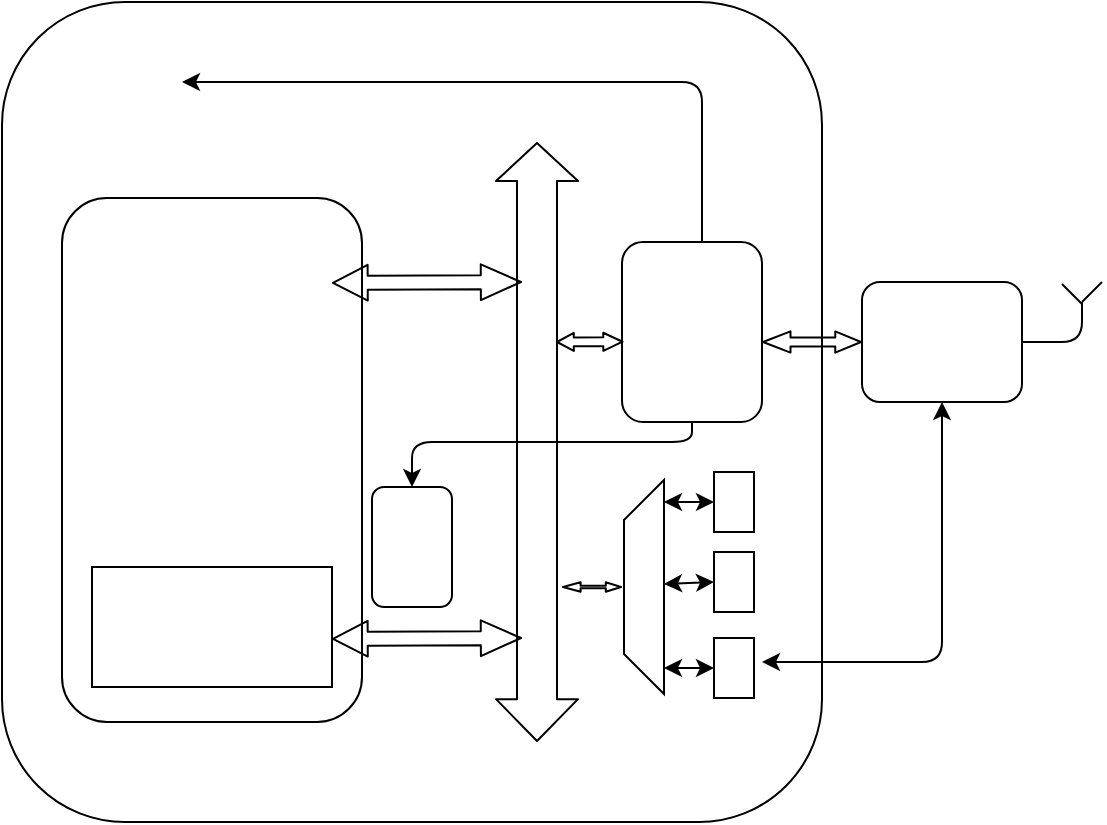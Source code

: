 <mxfile version="14.7.3" type="github">
  <diagram name="Page-1" id="099fd60b-425b-db50-ffb0-6b813814b670">
    <mxGraphModel dx="539" dy="323" grid="1" gridSize="10" guides="1" tooltips="1" connect="1" arrows="1" fold="1" page="1" pageScale="1" pageWidth="850" pageHeight="1100" background="none" math="0" shadow="0">
      <root>
        <mxCell id="0" />
        <mxCell id="1" parent="0" />
        <mxCell id="kZ0rc5ilwYTz65Z8G2SR-1" value="" style="rounded=1;whiteSpace=wrap;html=1;" parent="1" vertex="1">
          <mxGeometry x="220" y="290" width="410" height="410" as="geometry" />
        </mxCell>
        <mxCell id="kZ0rc5ilwYTz65Z8G2SR-2" value="" style="rounded=1;whiteSpace=wrap;html=1;" parent="1" vertex="1">
          <mxGeometry x="530" y="410" width="70" height="90" as="geometry" />
        </mxCell>
        <mxCell id="kZ0rc5ilwYTz65Z8G2SR-3" value="" style="rounded=1;whiteSpace=wrap;html=1;" parent="1" vertex="1">
          <mxGeometry x="650" y="430" width="80" height="60" as="geometry" />
        </mxCell>
        <mxCell id="kZ0rc5ilwYTz65Z8G2SR-4" value="" style="rounded=1;whiteSpace=wrap;html=1;" parent="1" vertex="1">
          <mxGeometry x="250" y="388" width="150" height="262" as="geometry" />
        </mxCell>
        <mxCell id="kZ0rc5ilwYTz65Z8G2SR-7" value="" style="shape=flexArrow;endArrow=classic;startArrow=classic;html=1;width=20;startSize=6.644;" parent="1" edge="1">
          <mxGeometry width="100" height="100" relative="1" as="geometry">
            <mxPoint x="487.5" y="660" as="sourcePoint" />
            <mxPoint x="487.5" y="360" as="targetPoint" />
          </mxGeometry>
        </mxCell>
        <mxCell id="kZ0rc5ilwYTz65Z8G2SR-8" value="" style="shape=flexArrow;endArrow=classic;startArrow=classic;html=1;entryX=0;entryY=0.5;entryDx=0;entryDy=0;startWidth=5.177;startSize=4.252;endWidth=5.177;endSize=3.957;width=4.43;" parent="1" edge="1">
          <mxGeometry width="100" height="100" relative="1" as="geometry">
            <mxPoint x="600" y="460" as="sourcePoint" />
            <mxPoint x="650" y="460" as="targetPoint" />
          </mxGeometry>
        </mxCell>
        <mxCell id="kZ0rc5ilwYTz65Z8G2SR-9" value="" style="endArrow=classic;startArrow=classic;html=1;entryX=0.5;entryY=1;entryDx=0;entryDy=0;" parent="1" target="kZ0rc5ilwYTz65Z8G2SR-3" edge="1">
          <mxGeometry width="50" height="50" relative="1" as="geometry">
            <mxPoint x="600" y="620" as="sourcePoint" />
            <mxPoint x="670" y="560" as="targetPoint" />
            <Array as="points">
              <mxPoint x="640" y="620" />
              <mxPoint x="690" y="620" />
              <mxPoint x="690" y="539" />
            </Array>
          </mxGeometry>
        </mxCell>
        <mxCell id="kZ0rc5ilwYTz65Z8G2SR-11" value="" style="shape=flexArrow;endArrow=classic;startArrow=classic;html=1;startWidth=2.479;startSize=2.598;endWidth=2.479;endSize=2.2;width=1.3;" parent="1" edge="1">
          <mxGeometry width="100" height="100" relative="1" as="geometry">
            <mxPoint x="500" y="582.48" as="sourcePoint" />
            <mxPoint x="530" y="582.48" as="targetPoint" />
          </mxGeometry>
        </mxCell>
        <mxCell id="kZ0rc5ilwYTz65Z8G2SR-12" value="" style="shape=trapezoid;perimeter=trapezoidPerimeter;whiteSpace=wrap;html=1;fixedSize=1;rotation=-90;" parent="1" vertex="1">
          <mxGeometry x="487.5" y="572.5" width="107" height="20" as="geometry" />
        </mxCell>
        <mxCell id="kZ0rc5ilwYTz65Z8G2SR-15" value="" style="endArrow=classic;startArrow=classic;html=1;entryX=0;entryY=0.5;entryDx=0;entryDy=0;" parent="1" target="kZ0rc5ilwYTz65Z8G2SR-22" edge="1">
          <mxGeometry width="50" height="50" relative="1" as="geometry">
            <mxPoint x="551" y="540" as="sourcePoint" />
            <mxPoint x="571" y="540" as="targetPoint" />
          </mxGeometry>
        </mxCell>
        <mxCell id="kZ0rc5ilwYTz65Z8G2SR-16" value="" style="endArrow=classic;startArrow=classic;html=1;entryX=0;entryY=0.5;entryDx=0;entryDy=0;" parent="1" target="kZ0rc5ilwYTz65Z8G2SR-23" edge="1">
          <mxGeometry width="50" height="50" relative="1" as="geometry">
            <mxPoint x="551" y="581" as="sourcePoint" />
            <mxPoint x="571" y="581" as="targetPoint" />
          </mxGeometry>
        </mxCell>
        <mxCell id="kZ0rc5ilwYTz65Z8G2SR-17" value="" style="endArrow=none;html=1;" parent="1" edge="1">
          <mxGeometry width="50" height="50" relative="1" as="geometry">
            <mxPoint x="730" y="460" as="sourcePoint" />
            <mxPoint x="760" y="440" as="targetPoint" />
            <Array as="points">
              <mxPoint x="760" y="460" />
            </Array>
          </mxGeometry>
        </mxCell>
        <mxCell id="kZ0rc5ilwYTz65Z8G2SR-18" value="" style="endArrow=none;html=1;" parent="1" edge="1">
          <mxGeometry width="50" height="50" relative="1" as="geometry">
            <mxPoint x="760" y="440" as="sourcePoint" />
            <mxPoint x="770" y="430" as="targetPoint" />
          </mxGeometry>
        </mxCell>
        <mxCell id="kZ0rc5ilwYTz65Z8G2SR-19" value="" style="endArrow=none;html=1;" parent="1" edge="1">
          <mxGeometry width="50" height="50" relative="1" as="geometry">
            <mxPoint x="760" y="441" as="sourcePoint" />
            <mxPoint x="750" y="431" as="targetPoint" />
          </mxGeometry>
        </mxCell>
        <mxCell id="kZ0rc5ilwYTz65Z8G2SR-20" value="" style="endArrow=classic;startArrow=classic;html=1;entryX=0;entryY=0.5;entryDx=0;entryDy=0;" parent="1" target="kZ0rc5ilwYTz65Z8G2SR-24" edge="1">
          <mxGeometry width="50" height="50" relative="1" as="geometry">
            <mxPoint x="551" y="623" as="sourcePoint" />
            <mxPoint x="571" y="623" as="targetPoint" />
          </mxGeometry>
        </mxCell>
        <mxCell id="kZ0rc5ilwYTz65Z8G2SR-22" value="" style="rounded=0;whiteSpace=wrap;html=1;" parent="1" vertex="1">
          <mxGeometry x="576" y="525" width="20" height="30" as="geometry" />
        </mxCell>
        <mxCell id="kZ0rc5ilwYTz65Z8G2SR-23" value="" style="rounded=0;whiteSpace=wrap;html=1;" parent="1" vertex="1">
          <mxGeometry x="576" y="565" width="20" height="30" as="geometry" />
        </mxCell>
        <mxCell id="kZ0rc5ilwYTz65Z8G2SR-24" value="" style="rounded=0;whiteSpace=wrap;html=1;" parent="1" vertex="1">
          <mxGeometry x="576" y="608" width="20" height="30" as="geometry" />
        </mxCell>
        <mxCell id="Rdauc6Fd98ZZS_E2XRWD-1" value="" style="rounded=1;whiteSpace=wrap;html=1;" vertex="1" parent="1">
          <mxGeometry x="405" y="532.5" width="40" height="60" as="geometry" />
        </mxCell>
        <mxCell id="Rdauc6Fd98ZZS_E2XRWD-2" value="" style="rounded=0;whiteSpace=wrap;html=1;" vertex="1" parent="1">
          <mxGeometry x="265" y="572.5" width="120" height="60" as="geometry" />
        </mxCell>
        <mxCell id="Rdauc6Fd98ZZS_E2XRWD-3" value="" style="shape=flexArrow;endArrow=classic;startArrow=classic;html=1;exitX=1;exitY=0.599;exitDx=0;exitDy=0;exitPerimeter=0;startWidth=9.903;startSize=5.449;width=6.99;endWidth=9.903;endSize=6.363;" edge="1" parent="1" source="Rdauc6Fd98ZZS_E2XRWD-2">
          <mxGeometry width="100" height="100" relative="1" as="geometry">
            <mxPoint x="378" y="608" as="sourcePoint" />
            <mxPoint x="480" y="608" as="targetPoint" />
          </mxGeometry>
        </mxCell>
        <mxCell id="Rdauc6Fd98ZZS_E2XRWD-4" value="" style="shape=flexArrow;endArrow=classic;startArrow=classic;html=1;startWidth=3.578;startSize=2.467;width=4.444;endWidth=3.578;endSize=2.875;entryX=0.011;entryY=0.554;entryDx=0;entryDy=0;entryPerimeter=0;" edge="1" parent="1" target="kZ0rc5ilwYTz65Z8G2SR-2">
          <mxGeometry width="100" height="100" relative="1" as="geometry">
            <mxPoint x="497" y="460" as="sourcePoint" />
            <mxPoint x="527" y="459.58" as="targetPoint" />
          </mxGeometry>
        </mxCell>
        <mxCell id="Rdauc6Fd98ZZS_E2XRWD-5" value="" style="shape=flexArrow;endArrow=classic;startArrow=classic;html=1;exitX=1;exitY=0.599;exitDx=0;exitDy=0;exitPerimeter=0;startWidth=9.903;startSize=5.449;width=6.99;endWidth=9.903;endSize=6.363;" edge="1" parent="1">
          <mxGeometry width="100" height="100" relative="1" as="geometry">
            <mxPoint x="385" y="430.44" as="sourcePoint" />
            <mxPoint x="480" y="430" as="targetPoint" />
          </mxGeometry>
        </mxCell>
        <mxCell id="Rdauc6Fd98ZZS_E2XRWD-6" value="" style="endArrow=classic;html=1;" edge="1" parent="1">
          <mxGeometry width="50" height="50" relative="1" as="geometry">
            <mxPoint x="570" y="410" as="sourcePoint" />
            <mxPoint x="310" y="330" as="targetPoint" />
            <Array as="points">
              <mxPoint x="570" y="330" />
            </Array>
          </mxGeometry>
        </mxCell>
        <mxCell id="Rdauc6Fd98ZZS_E2XRWD-7" value="" style="endArrow=classic;html=1;exitX=0.5;exitY=1;exitDx=0;exitDy=0;entryX=0.5;entryY=0;entryDx=0;entryDy=0;" edge="1" parent="1" source="kZ0rc5ilwYTz65Z8G2SR-2" target="Rdauc6Fd98ZZS_E2XRWD-1">
          <mxGeometry width="50" height="50" relative="1" as="geometry">
            <mxPoint x="564.86" y="509" as="sourcePoint" />
            <mxPoint x="480" y="520" as="targetPoint" />
            <Array as="points">
              <mxPoint x="565" y="510" />
              <mxPoint x="425" y="510" />
            </Array>
          </mxGeometry>
        </mxCell>
      </root>
    </mxGraphModel>
  </diagram>
</mxfile>
